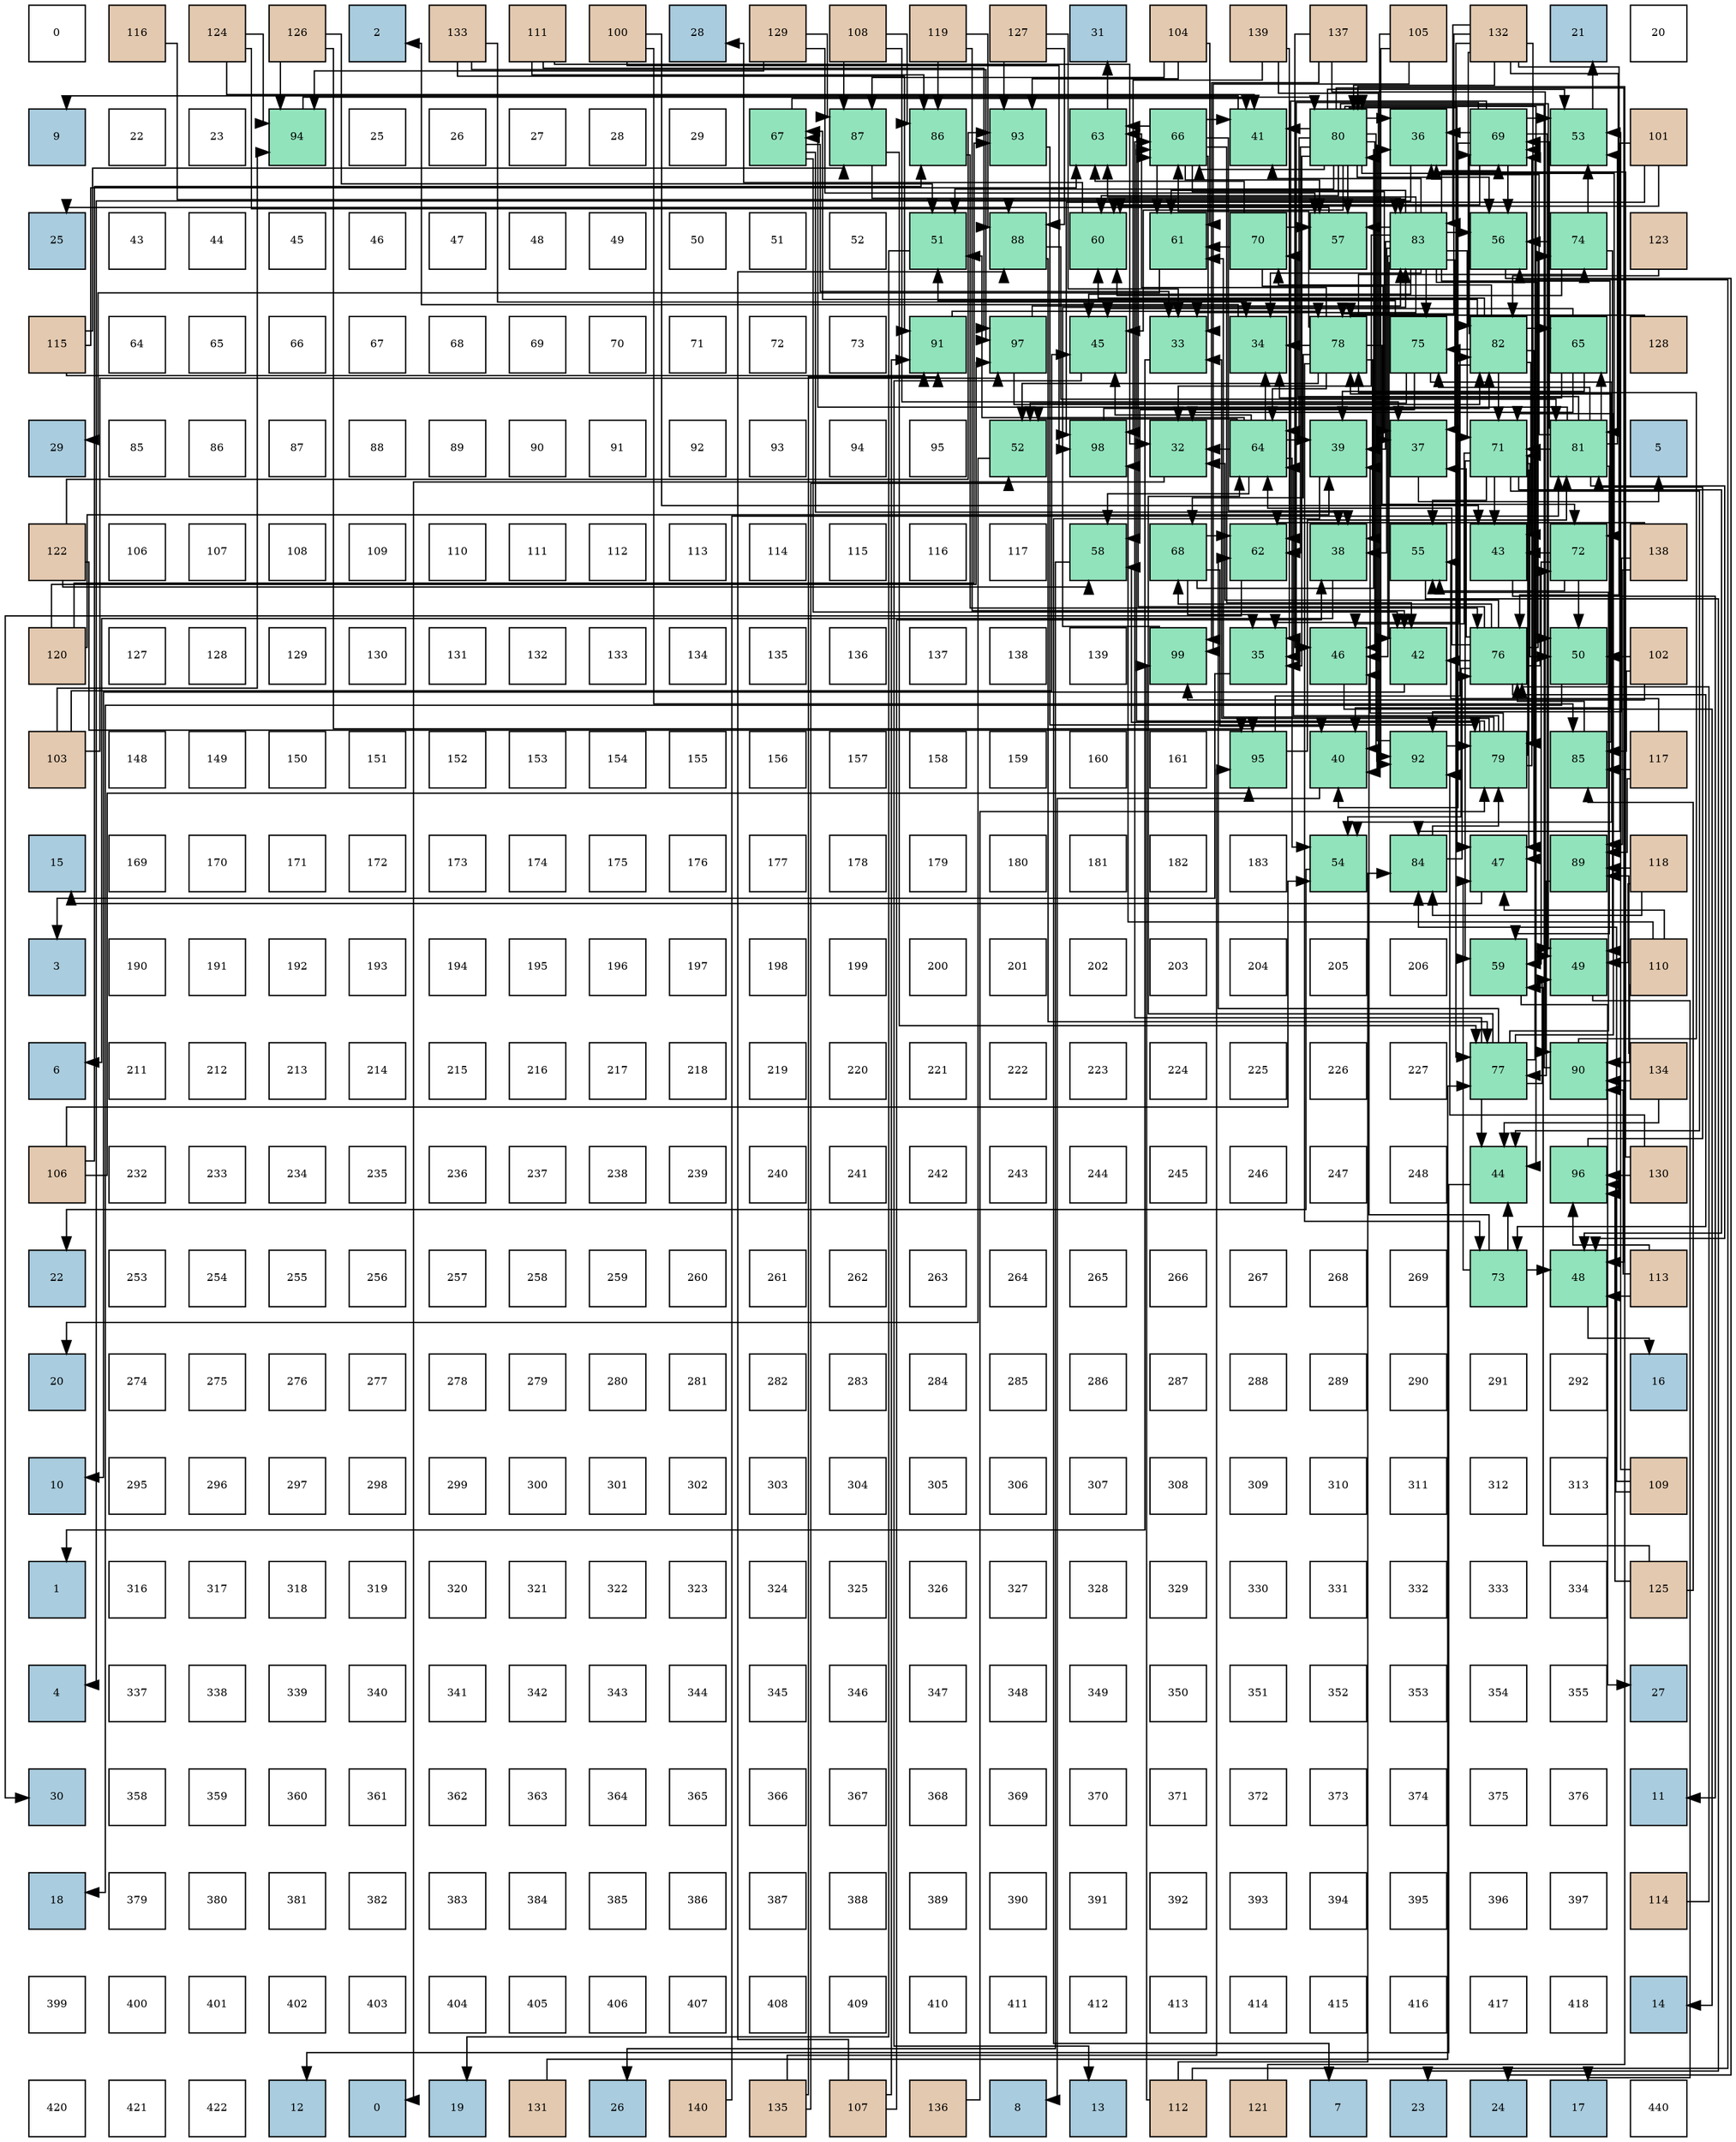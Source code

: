 digraph layout{
 rankdir=TB;
 splines=ortho;
 node [style=filled shape=square fixedsize=true width=0.6];
0[label="0", fontsize=8, fillcolor="#ffffff"];
1[label="116", fontsize=8, fillcolor="#e3c9af"];
2[label="124", fontsize=8, fillcolor="#e3c9af"];
3[label="126", fontsize=8, fillcolor="#e3c9af"];
4[label="2", fontsize=8, fillcolor="#a9ccde"];
5[label="133", fontsize=8, fillcolor="#e3c9af"];
6[label="111", fontsize=8, fillcolor="#e3c9af"];
7[label="100", fontsize=8, fillcolor="#e3c9af"];
8[label="28", fontsize=8, fillcolor="#a9ccde"];
9[label="129", fontsize=8, fillcolor="#e3c9af"];
10[label="108", fontsize=8, fillcolor="#e3c9af"];
11[label="119", fontsize=8, fillcolor="#e3c9af"];
12[label="127", fontsize=8, fillcolor="#e3c9af"];
13[label="31", fontsize=8, fillcolor="#a9ccde"];
14[label="104", fontsize=8, fillcolor="#e3c9af"];
15[label="139", fontsize=8, fillcolor="#e3c9af"];
16[label="137", fontsize=8, fillcolor="#e3c9af"];
17[label="105", fontsize=8, fillcolor="#e3c9af"];
18[label="132", fontsize=8, fillcolor="#e3c9af"];
19[label="21", fontsize=8, fillcolor="#a9ccde"];
20[label="20", fontsize=8, fillcolor="#ffffff"];
21[label="9", fontsize=8, fillcolor="#a9ccde"];
22[label="22", fontsize=8, fillcolor="#ffffff"];
23[label="23", fontsize=8, fillcolor="#ffffff"];
24[label="94", fontsize=8, fillcolor="#91e3bb"];
25[label="25", fontsize=8, fillcolor="#ffffff"];
26[label="26", fontsize=8, fillcolor="#ffffff"];
27[label="27", fontsize=8, fillcolor="#ffffff"];
28[label="28", fontsize=8, fillcolor="#ffffff"];
29[label="29", fontsize=8, fillcolor="#ffffff"];
30[label="67", fontsize=8, fillcolor="#91e3bb"];
31[label="87", fontsize=8, fillcolor="#91e3bb"];
32[label="86", fontsize=8, fillcolor="#91e3bb"];
33[label="93", fontsize=8, fillcolor="#91e3bb"];
34[label="63", fontsize=8, fillcolor="#91e3bb"];
35[label="66", fontsize=8, fillcolor="#91e3bb"];
36[label="41", fontsize=8, fillcolor="#91e3bb"];
37[label="80", fontsize=8, fillcolor="#91e3bb"];
38[label="36", fontsize=8, fillcolor="#91e3bb"];
39[label="69", fontsize=8, fillcolor="#91e3bb"];
40[label="53", fontsize=8, fillcolor="#91e3bb"];
41[label="101", fontsize=8, fillcolor="#e3c9af"];
42[label="25", fontsize=8, fillcolor="#a9ccde"];
43[label="43", fontsize=8, fillcolor="#ffffff"];
44[label="44", fontsize=8, fillcolor="#ffffff"];
45[label="45", fontsize=8, fillcolor="#ffffff"];
46[label="46", fontsize=8, fillcolor="#ffffff"];
47[label="47", fontsize=8, fillcolor="#ffffff"];
48[label="48", fontsize=8, fillcolor="#ffffff"];
49[label="49", fontsize=8, fillcolor="#ffffff"];
50[label="50", fontsize=8, fillcolor="#ffffff"];
51[label="51", fontsize=8, fillcolor="#ffffff"];
52[label="52", fontsize=8, fillcolor="#ffffff"];
53[label="51", fontsize=8, fillcolor="#91e3bb"];
54[label="88", fontsize=8, fillcolor="#91e3bb"];
55[label="60", fontsize=8, fillcolor="#91e3bb"];
56[label="61", fontsize=8, fillcolor="#91e3bb"];
57[label="70", fontsize=8, fillcolor="#91e3bb"];
58[label="57", fontsize=8, fillcolor="#91e3bb"];
59[label="83", fontsize=8, fillcolor="#91e3bb"];
60[label="56", fontsize=8, fillcolor="#91e3bb"];
61[label="74", fontsize=8, fillcolor="#91e3bb"];
62[label="123", fontsize=8, fillcolor="#e3c9af"];
63[label="115", fontsize=8, fillcolor="#e3c9af"];
64[label="64", fontsize=8, fillcolor="#ffffff"];
65[label="65", fontsize=8, fillcolor="#ffffff"];
66[label="66", fontsize=8, fillcolor="#ffffff"];
67[label="67", fontsize=8, fillcolor="#ffffff"];
68[label="68", fontsize=8, fillcolor="#ffffff"];
69[label="69", fontsize=8, fillcolor="#ffffff"];
70[label="70", fontsize=8, fillcolor="#ffffff"];
71[label="71", fontsize=8, fillcolor="#ffffff"];
72[label="72", fontsize=8, fillcolor="#ffffff"];
73[label="73", fontsize=8, fillcolor="#ffffff"];
74[label="91", fontsize=8, fillcolor="#91e3bb"];
75[label="97", fontsize=8, fillcolor="#91e3bb"];
76[label="45", fontsize=8, fillcolor="#91e3bb"];
77[label="33", fontsize=8, fillcolor="#91e3bb"];
78[label="34", fontsize=8, fillcolor="#91e3bb"];
79[label="78", fontsize=8, fillcolor="#91e3bb"];
80[label="75", fontsize=8, fillcolor="#91e3bb"];
81[label="82", fontsize=8, fillcolor="#91e3bb"];
82[label="65", fontsize=8, fillcolor="#91e3bb"];
83[label="128", fontsize=8, fillcolor="#e3c9af"];
84[label="29", fontsize=8, fillcolor="#a9ccde"];
85[label="85", fontsize=8, fillcolor="#ffffff"];
86[label="86", fontsize=8, fillcolor="#ffffff"];
87[label="87", fontsize=8, fillcolor="#ffffff"];
88[label="88", fontsize=8, fillcolor="#ffffff"];
89[label="89", fontsize=8, fillcolor="#ffffff"];
90[label="90", fontsize=8, fillcolor="#ffffff"];
91[label="91", fontsize=8, fillcolor="#ffffff"];
92[label="92", fontsize=8, fillcolor="#ffffff"];
93[label="93", fontsize=8, fillcolor="#ffffff"];
94[label="94", fontsize=8, fillcolor="#ffffff"];
95[label="95", fontsize=8, fillcolor="#ffffff"];
96[label="52", fontsize=8, fillcolor="#91e3bb"];
97[label="98", fontsize=8, fillcolor="#91e3bb"];
98[label="32", fontsize=8, fillcolor="#91e3bb"];
99[label="64", fontsize=8, fillcolor="#91e3bb"];
100[label="39", fontsize=8, fillcolor="#91e3bb"];
101[label="37", fontsize=8, fillcolor="#91e3bb"];
102[label="71", fontsize=8, fillcolor="#91e3bb"];
103[label="81", fontsize=8, fillcolor="#91e3bb"];
104[label="5", fontsize=8, fillcolor="#a9ccde"];
105[label="122", fontsize=8, fillcolor="#e3c9af"];
106[label="106", fontsize=8, fillcolor="#ffffff"];
107[label="107", fontsize=8, fillcolor="#ffffff"];
108[label="108", fontsize=8, fillcolor="#ffffff"];
109[label="109", fontsize=8, fillcolor="#ffffff"];
110[label="110", fontsize=8, fillcolor="#ffffff"];
111[label="111", fontsize=8, fillcolor="#ffffff"];
112[label="112", fontsize=8, fillcolor="#ffffff"];
113[label="113", fontsize=8, fillcolor="#ffffff"];
114[label="114", fontsize=8, fillcolor="#ffffff"];
115[label="115", fontsize=8, fillcolor="#ffffff"];
116[label="116", fontsize=8, fillcolor="#ffffff"];
117[label="117", fontsize=8, fillcolor="#ffffff"];
118[label="58", fontsize=8, fillcolor="#91e3bb"];
119[label="68", fontsize=8, fillcolor="#91e3bb"];
120[label="62", fontsize=8, fillcolor="#91e3bb"];
121[label="38", fontsize=8, fillcolor="#91e3bb"];
122[label="55", fontsize=8, fillcolor="#91e3bb"];
123[label="43", fontsize=8, fillcolor="#91e3bb"];
124[label="72", fontsize=8, fillcolor="#91e3bb"];
125[label="138", fontsize=8, fillcolor="#e3c9af"];
126[label="120", fontsize=8, fillcolor="#e3c9af"];
127[label="127", fontsize=8, fillcolor="#ffffff"];
128[label="128", fontsize=8, fillcolor="#ffffff"];
129[label="129", fontsize=8, fillcolor="#ffffff"];
130[label="130", fontsize=8, fillcolor="#ffffff"];
131[label="131", fontsize=8, fillcolor="#ffffff"];
132[label="132", fontsize=8, fillcolor="#ffffff"];
133[label="133", fontsize=8, fillcolor="#ffffff"];
134[label="134", fontsize=8, fillcolor="#ffffff"];
135[label="135", fontsize=8, fillcolor="#ffffff"];
136[label="136", fontsize=8, fillcolor="#ffffff"];
137[label="137", fontsize=8, fillcolor="#ffffff"];
138[label="138", fontsize=8, fillcolor="#ffffff"];
139[label="139", fontsize=8, fillcolor="#ffffff"];
140[label="99", fontsize=8, fillcolor="#91e3bb"];
141[label="35", fontsize=8, fillcolor="#91e3bb"];
142[label="46", fontsize=8, fillcolor="#91e3bb"];
143[label="42", fontsize=8, fillcolor="#91e3bb"];
144[label="76", fontsize=8, fillcolor="#91e3bb"];
145[label="50", fontsize=8, fillcolor="#91e3bb"];
146[label="102", fontsize=8, fillcolor="#e3c9af"];
147[label="103", fontsize=8, fillcolor="#e3c9af"];
148[label="148", fontsize=8, fillcolor="#ffffff"];
149[label="149", fontsize=8, fillcolor="#ffffff"];
150[label="150", fontsize=8, fillcolor="#ffffff"];
151[label="151", fontsize=8, fillcolor="#ffffff"];
152[label="152", fontsize=8, fillcolor="#ffffff"];
153[label="153", fontsize=8, fillcolor="#ffffff"];
154[label="154", fontsize=8, fillcolor="#ffffff"];
155[label="155", fontsize=8, fillcolor="#ffffff"];
156[label="156", fontsize=8, fillcolor="#ffffff"];
157[label="157", fontsize=8, fillcolor="#ffffff"];
158[label="158", fontsize=8, fillcolor="#ffffff"];
159[label="159", fontsize=8, fillcolor="#ffffff"];
160[label="160", fontsize=8, fillcolor="#ffffff"];
161[label="161", fontsize=8, fillcolor="#ffffff"];
162[label="95", fontsize=8, fillcolor="#91e3bb"];
163[label="40", fontsize=8, fillcolor="#91e3bb"];
164[label="92", fontsize=8, fillcolor="#91e3bb"];
165[label="79", fontsize=8, fillcolor="#91e3bb"];
166[label="85", fontsize=8, fillcolor="#91e3bb"];
167[label="117", fontsize=8, fillcolor="#e3c9af"];
168[label="15", fontsize=8, fillcolor="#a9ccde"];
169[label="169", fontsize=8, fillcolor="#ffffff"];
170[label="170", fontsize=8, fillcolor="#ffffff"];
171[label="171", fontsize=8, fillcolor="#ffffff"];
172[label="172", fontsize=8, fillcolor="#ffffff"];
173[label="173", fontsize=8, fillcolor="#ffffff"];
174[label="174", fontsize=8, fillcolor="#ffffff"];
175[label="175", fontsize=8, fillcolor="#ffffff"];
176[label="176", fontsize=8, fillcolor="#ffffff"];
177[label="177", fontsize=8, fillcolor="#ffffff"];
178[label="178", fontsize=8, fillcolor="#ffffff"];
179[label="179", fontsize=8, fillcolor="#ffffff"];
180[label="180", fontsize=8, fillcolor="#ffffff"];
181[label="181", fontsize=8, fillcolor="#ffffff"];
182[label="182", fontsize=8, fillcolor="#ffffff"];
183[label="183", fontsize=8, fillcolor="#ffffff"];
184[label="54", fontsize=8, fillcolor="#91e3bb"];
185[label="84", fontsize=8, fillcolor="#91e3bb"];
186[label="47", fontsize=8, fillcolor="#91e3bb"];
187[label="89", fontsize=8, fillcolor="#91e3bb"];
188[label="118", fontsize=8, fillcolor="#e3c9af"];
189[label="3", fontsize=8, fillcolor="#a9ccde"];
190[label="190", fontsize=8, fillcolor="#ffffff"];
191[label="191", fontsize=8, fillcolor="#ffffff"];
192[label="192", fontsize=8, fillcolor="#ffffff"];
193[label="193", fontsize=8, fillcolor="#ffffff"];
194[label="194", fontsize=8, fillcolor="#ffffff"];
195[label="195", fontsize=8, fillcolor="#ffffff"];
196[label="196", fontsize=8, fillcolor="#ffffff"];
197[label="197", fontsize=8, fillcolor="#ffffff"];
198[label="198", fontsize=8, fillcolor="#ffffff"];
199[label="199", fontsize=8, fillcolor="#ffffff"];
200[label="200", fontsize=8, fillcolor="#ffffff"];
201[label="201", fontsize=8, fillcolor="#ffffff"];
202[label="202", fontsize=8, fillcolor="#ffffff"];
203[label="203", fontsize=8, fillcolor="#ffffff"];
204[label="204", fontsize=8, fillcolor="#ffffff"];
205[label="205", fontsize=8, fillcolor="#ffffff"];
206[label="206", fontsize=8, fillcolor="#ffffff"];
207[label="59", fontsize=8, fillcolor="#91e3bb"];
208[label="49", fontsize=8, fillcolor="#91e3bb"];
209[label="110", fontsize=8, fillcolor="#e3c9af"];
210[label="6", fontsize=8, fillcolor="#a9ccde"];
211[label="211", fontsize=8, fillcolor="#ffffff"];
212[label="212", fontsize=8, fillcolor="#ffffff"];
213[label="213", fontsize=8, fillcolor="#ffffff"];
214[label="214", fontsize=8, fillcolor="#ffffff"];
215[label="215", fontsize=8, fillcolor="#ffffff"];
216[label="216", fontsize=8, fillcolor="#ffffff"];
217[label="217", fontsize=8, fillcolor="#ffffff"];
218[label="218", fontsize=8, fillcolor="#ffffff"];
219[label="219", fontsize=8, fillcolor="#ffffff"];
220[label="220", fontsize=8, fillcolor="#ffffff"];
221[label="221", fontsize=8, fillcolor="#ffffff"];
222[label="222", fontsize=8, fillcolor="#ffffff"];
223[label="223", fontsize=8, fillcolor="#ffffff"];
224[label="224", fontsize=8, fillcolor="#ffffff"];
225[label="225", fontsize=8, fillcolor="#ffffff"];
226[label="226", fontsize=8, fillcolor="#ffffff"];
227[label="227", fontsize=8, fillcolor="#ffffff"];
228[label="77", fontsize=8, fillcolor="#91e3bb"];
229[label="90", fontsize=8, fillcolor="#91e3bb"];
230[label="134", fontsize=8, fillcolor="#e3c9af"];
231[label="106", fontsize=8, fillcolor="#e3c9af"];
232[label="232", fontsize=8, fillcolor="#ffffff"];
233[label="233", fontsize=8, fillcolor="#ffffff"];
234[label="234", fontsize=8, fillcolor="#ffffff"];
235[label="235", fontsize=8, fillcolor="#ffffff"];
236[label="236", fontsize=8, fillcolor="#ffffff"];
237[label="237", fontsize=8, fillcolor="#ffffff"];
238[label="238", fontsize=8, fillcolor="#ffffff"];
239[label="239", fontsize=8, fillcolor="#ffffff"];
240[label="240", fontsize=8, fillcolor="#ffffff"];
241[label="241", fontsize=8, fillcolor="#ffffff"];
242[label="242", fontsize=8, fillcolor="#ffffff"];
243[label="243", fontsize=8, fillcolor="#ffffff"];
244[label="244", fontsize=8, fillcolor="#ffffff"];
245[label="245", fontsize=8, fillcolor="#ffffff"];
246[label="246", fontsize=8, fillcolor="#ffffff"];
247[label="247", fontsize=8, fillcolor="#ffffff"];
248[label="248", fontsize=8, fillcolor="#ffffff"];
249[label="44", fontsize=8, fillcolor="#91e3bb"];
250[label="96", fontsize=8, fillcolor="#91e3bb"];
251[label="130", fontsize=8, fillcolor="#e3c9af"];
252[label="22", fontsize=8, fillcolor="#a9ccde"];
253[label="253", fontsize=8, fillcolor="#ffffff"];
254[label="254", fontsize=8, fillcolor="#ffffff"];
255[label="255", fontsize=8, fillcolor="#ffffff"];
256[label="256", fontsize=8, fillcolor="#ffffff"];
257[label="257", fontsize=8, fillcolor="#ffffff"];
258[label="258", fontsize=8, fillcolor="#ffffff"];
259[label="259", fontsize=8, fillcolor="#ffffff"];
260[label="260", fontsize=8, fillcolor="#ffffff"];
261[label="261", fontsize=8, fillcolor="#ffffff"];
262[label="262", fontsize=8, fillcolor="#ffffff"];
263[label="263", fontsize=8, fillcolor="#ffffff"];
264[label="264", fontsize=8, fillcolor="#ffffff"];
265[label="265", fontsize=8, fillcolor="#ffffff"];
266[label="266", fontsize=8, fillcolor="#ffffff"];
267[label="267", fontsize=8, fillcolor="#ffffff"];
268[label="268", fontsize=8, fillcolor="#ffffff"];
269[label="269", fontsize=8, fillcolor="#ffffff"];
270[label="73", fontsize=8, fillcolor="#91e3bb"];
271[label="48", fontsize=8, fillcolor="#91e3bb"];
272[label="113", fontsize=8, fillcolor="#e3c9af"];
273[label="20", fontsize=8, fillcolor="#a9ccde"];
274[label="274", fontsize=8, fillcolor="#ffffff"];
275[label="275", fontsize=8, fillcolor="#ffffff"];
276[label="276", fontsize=8, fillcolor="#ffffff"];
277[label="277", fontsize=8, fillcolor="#ffffff"];
278[label="278", fontsize=8, fillcolor="#ffffff"];
279[label="279", fontsize=8, fillcolor="#ffffff"];
280[label="280", fontsize=8, fillcolor="#ffffff"];
281[label="281", fontsize=8, fillcolor="#ffffff"];
282[label="282", fontsize=8, fillcolor="#ffffff"];
283[label="283", fontsize=8, fillcolor="#ffffff"];
284[label="284", fontsize=8, fillcolor="#ffffff"];
285[label="285", fontsize=8, fillcolor="#ffffff"];
286[label="286", fontsize=8, fillcolor="#ffffff"];
287[label="287", fontsize=8, fillcolor="#ffffff"];
288[label="288", fontsize=8, fillcolor="#ffffff"];
289[label="289", fontsize=8, fillcolor="#ffffff"];
290[label="290", fontsize=8, fillcolor="#ffffff"];
291[label="291", fontsize=8, fillcolor="#ffffff"];
292[label="292", fontsize=8, fillcolor="#ffffff"];
293[label="16", fontsize=8, fillcolor="#a9ccde"];
294[label="10", fontsize=8, fillcolor="#a9ccde"];
295[label="295", fontsize=8, fillcolor="#ffffff"];
296[label="296", fontsize=8, fillcolor="#ffffff"];
297[label="297", fontsize=8, fillcolor="#ffffff"];
298[label="298", fontsize=8, fillcolor="#ffffff"];
299[label="299", fontsize=8, fillcolor="#ffffff"];
300[label="300", fontsize=8, fillcolor="#ffffff"];
301[label="301", fontsize=8, fillcolor="#ffffff"];
302[label="302", fontsize=8, fillcolor="#ffffff"];
303[label="303", fontsize=8, fillcolor="#ffffff"];
304[label="304", fontsize=8, fillcolor="#ffffff"];
305[label="305", fontsize=8, fillcolor="#ffffff"];
306[label="306", fontsize=8, fillcolor="#ffffff"];
307[label="307", fontsize=8, fillcolor="#ffffff"];
308[label="308", fontsize=8, fillcolor="#ffffff"];
309[label="309", fontsize=8, fillcolor="#ffffff"];
310[label="310", fontsize=8, fillcolor="#ffffff"];
311[label="311", fontsize=8, fillcolor="#ffffff"];
312[label="312", fontsize=8, fillcolor="#ffffff"];
313[label="313", fontsize=8, fillcolor="#ffffff"];
314[label="109", fontsize=8, fillcolor="#e3c9af"];
315[label="1", fontsize=8, fillcolor="#a9ccde"];
316[label="316", fontsize=8, fillcolor="#ffffff"];
317[label="317", fontsize=8, fillcolor="#ffffff"];
318[label="318", fontsize=8, fillcolor="#ffffff"];
319[label="319", fontsize=8, fillcolor="#ffffff"];
320[label="320", fontsize=8, fillcolor="#ffffff"];
321[label="321", fontsize=8, fillcolor="#ffffff"];
322[label="322", fontsize=8, fillcolor="#ffffff"];
323[label="323", fontsize=8, fillcolor="#ffffff"];
324[label="324", fontsize=8, fillcolor="#ffffff"];
325[label="325", fontsize=8, fillcolor="#ffffff"];
326[label="326", fontsize=8, fillcolor="#ffffff"];
327[label="327", fontsize=8, fillcolor="#ffffff"];
328[label="328", fontsize=8, fillcolor="#ffffff"];
329[label="329", fontsize=8, fillcolor="#ffffff"];
330[label="330", fontsize=8, fillcolor="#ffffff"];
331[label="331", fontsize=8, fillcolor="#ffffff"];
332[label="332", fontsize=8, fillcolor="#ffffff"];
333[label="333", fontsize=8, fillcolor="#ffffff"];
334[label="334", fontsize=8, fillcolor="#ffffff"];
335[label="125", fontsize=8, fillcolor="#e3c9af"];
336[label="4", fontsize=8, fillcolor="#a9ccde"];
337[label="337", fontsize=8, fillcolor="#ffffff"];
338[label="338", fontsize=8, fillcolor="#ffffff"];
339[label="339", fontsize=8, fillcolor="#ffffff"];
340[label="340", fontsize=8, fillcolor="#ffffff"];
341[label="341", fontsize=8, fillcolor="#ffffff"];
342[label="342", fontsize=8, fillcolor="#ffffff"];
343[label="343", fontsize=8, fillcolor="#ffffff"];
344[label="344", fontsize=8, fillcolor="#ffffff"];
345[label="345", fontsize=8, fillcolor="#ffffff"];
346[label="346", fontsize=8, fillcolor="#ffffff"];
347[label="347", fontsize=8, fillcolor="#ffffff"];
348[label="348", fontsize=8, fillcolor="#ffffff"];
349[label="349", fontsize=8, fillcolor="#ffffff"];
350[label="350", fontsize=8, fillcolor="#ffffff"];
351[label="351", fontsize=8, fillcolor="#ffffff"];
352[label="352", fontsize=8, fillcolor="#ffffff"];
353[label="353", fontsize=8, fillcolor="#ffffff"];
354[label="354", fontsize=8, fillcolor="#ffffff"];
355[label="355", fontsize=8, fillcolor="#ffffff"];
356[label="27", fontsize=8, fillcolor="#a9ccde"];
357[label="30", fontsize=8, fillcolor="#a9ccde"];
358[label="358", fontsize=8, fillcolor="#ffffff"];
359[label="359", fontsize=8, fillcolor="#ffffff"];
360[label="360", fontsize=8, fillcolor="#ffffff"];
361[label="361", fontsize=8, fillcolor="#ffffff"];
362[label="362", fontsize=8, fillcolor="#ffffff"];
363[label="363", fontsize=8, fillcolor="#ffffff"];
364[label="364", fontsize=8, fillcolor="#ffffff"];
365[label="365", fontsize=8, fillcolor="#ffffff"];
366[label="366", fontsize=8, fillcolor="#ffffff"];
367[label="367", fontsize=8, fillcolor="#ffffff"];
368[label="368", fontsize=8, fillcolor="#ffffff"];
369[label="369", fontsize=8, fillcolor="#ffffff"];
370[label="370", fontsize=8, fillcolor="#ffffff"];
371[label="371", fontsize=8, fillcolor="#ffffff"];
372[label="372", fontsize=8, fillcolor="#ffffff"];
373[label="373", fontsize=8, fillcolor="#ffffff"];
374[label="374", fontsize=8, fillcolor="#ffffff"];
375[label="375", fontsize=8, fillcolor="#ffffff"];
376[label="376", fontsize=8, fillcolor="#ffffff"];
377[label="11", fontsize=8, fillcolor="#a9ccde"];
378[label="18", fontsize=8, fillcolor="#a9ccde"];
379[label="379", fontsize=8, fillcolor="#ffffff"];
380[label="380", fontsize=8, fillcolor="#ffffff"];
381[label="381", fontsize=8, fillcolor="#ffffff"];
382[label="382", fontsize=8, fillcolor="#ffffff"];
383[label="383", fontsize=8, fillcolor="#ffffff"];
384[label="384", fontsize=8, fillcolor="#ffffff"];
385[label="385", fontsize=8, fillcolor="#ffffff"];
386[label="386", fontsize=8, fillcolor="#ffffff"];
387[label="387", fontsize=8, fillcolor="#ffffff"];
388[label="388", fontsize=8, fillcolor="#ffffff"];
389[label="389", fontsize=8, fillcolor="#ffffff"];
390[label="390", fontsize=8, fillcolor="#ffffff"];
391[label="391", fontsize=8, fillcolor="#ffffff"];
392[label="392", fontsize=8, fillcolor="#ffffff"];
393[label="393", fontsize=8, fillcolor="#ffffff"];
394[label="394", fontsize=8, fillcolor="#ffffff"];
395[label="395", fontsize=8, fillcolor="#ffffff"];
396[label="396", fontsize=8, fillcolor="#ffffff"];
397[label="397", fontsize=8, fillcolor="#ffffff"];
398[label="114", fontsize=8, fillcolor="#e3c9af"];
399[label="399", fontsize=8, fillcolor="#ffffff"];
400[label="400", fontsize=8, fillcolor="#ffffff"];
401[label="401", fontsize=8, fillcolor="#ffffff"];
402[label="402", fontsize=8, fillcolor="#ffffff"];
403[label="403", fontsize=8, fillcolor="#ffffff"];
404[label="404", fontsize=8, fillcolor="#ffffff"];
405[label="405", fontsize=8, fillcolor="#ffffff"];
406[label="406", fontsize=8, fillcolor="#ffffff"];
407[label="407", fontsize=8, fillcolor="#ffffff"];
408[label="408", fontsize=8, fillcolor="#ffffff"];
409[label="409", fontsize=8, fillcolor="#ffffff"];
410[label="410", fontsize=8, fillcolor="#ffffff"];
411[label="411", fontsize=8, fillcolor="#ffffff"];
412[label="412", fontsize=8, fillcolor="#ffffff"];
413[label="413", fontsize=8, fillcolor="#ffffff"];
414[label="414", fontsize=8, fillcolor="#ffffff"];
415[label="415", fontsize=8, fillcolor="#ffffff"];
416[label="416", fontsize=8, fillcolor="#ffffff"];
417[label="417", fontsize=8, fillcolor="#ffffff"];
418[label="418", fontsize=8, fillcolor="#ffffff"];
419[label="14", fontsize=8, fillcolor="#a9ccde"];
420[label="420", fontsize=8, fillcolor="#ffffff"];
421[label="421", fontsize=8, fillcolor="#ffffff"];
422[label="422", fontsize=8, fillcolor="#ffffff"];
423[label="12", fontsize=8, fillcolor="#a9ccde"];
424[label="0", fontsize=8, fillcolor="#a9ccde"];
425[label="19", fontsize=8, fillcolor="#a9ccde"];
426[label="131", fontsize=8, fillcolor="#e3c9af"];
427[label="26", fontsize=8, fillcolor="#a9ccde"];
428[label="140", fontsize=8, fillcolor="#e3c9af"];
429[label="135", fontsize=8, fillcolor="#e3c9af"];
430[label="107", fontsize=8, fillcolor="#e3c9af"];
431[label="136", fontsize=8, fillcolor="#e3c9af"];
432[label="8", fontsize=8, fillcolor="#a9ccde"];
433[label="13", fontsize=8, fillcolor="#a9ccde"];
434[label="112", fontsize=8, fillcolor="#e3c9af"];
435[label="121", fontsize=8, fillcolor="#e3c9af"];
436[label="7", fontsize=8, fillcolor="#a9ccde"];
437[label="23", fontsize=8, fillcolor="#a9ccde"];
438[label="24", fontsize=8, fillcolor="#a9ccde"];
439[label="17", fontsize=8, fillcolor="#a9ccde"];
440[label="440", fontsize=8, fillcolor="#ffffff"];
edge [constraint=false, style=vis];98 -> 424;
77 -> 315;
78 -> 4;
141 -> 189;
38 -> 336;
101 -> 104;
121 -> 210;
100 -> 436;
163 -> 432;
36 -> 21;
143 -> 294;
123 -> 377;
249 -> 423;
76 -> 433;
142 -> 419;
186 -> 168;
271 -> 293;
208 -> 439;
145 -> 378;
53 -> 425;
96 -> 273;
40 -> 19;
184 -> 252;
122 -> 437;
60 -> 438;
58 -> 42;
118 -> 427;
207 -> 356;
55 -> 8;
56 -> 84;
120 -> 357;
34 -> 13;
99 -> 98;
99 -> 78;
99 -> 100;
99 -> 76;
99 -> 53;
99 -> 96;
99 -> 184;
99 -> 118;
82 -> 98;
82 -> 78;
82 -> 100;
82 -> 76;
35 -> 77;
35 -> 101;
35 -> 121;
35 -> 36;
35 -> 143;
35 -> 58;
35 -> 56;
35 -> 34;
30 -> 77;
30 -> 121;
30 -> 36;
30 -> 143;
119 -> 141;
119 -> 38;
119 -> 163;
119 -> 120;
39 -> 141;
39 -> 38;
39 -> 163;
39 -> 208;
39 -> 40;
39 -> 60;
39 -> 55;
39 -> 120;
57 -> 101;
57 -> 58;
57 -> 56;
57 -> 34;
102 -> 123;
102 -> 249;
102 -> 142;
102 -> 186;
102 -> 271;
102 -> 145;
102 -> 122;
102 -> 207;
124 -> 123;
124 -> 145;
124 -> 122;
124 -> 207;
270 -> 249;
270 -> 142;
270 -> 186;
270 -> 271;
61 -> 208;
61 -> 40;
61 -> 60;
61 -> 55;
80 -> 53;
80 -> 96;
80 -> 184;
80 -> 118;
144 -> 98;
144 -> 101;
144 -> 143;
144 -> 184;
144 -> 99;
144 -> 35;
144 -> 119;
144 -> 124;
144 -> 270;
144 -> 61;
228 -> 249;
228 -> 208;
228 -> 122;
228 -> 120;
228 -> 99;
228 -> 35;
228 -> 39;
228 -> 102;
79 -> 78;
79 -> 121;
79 -> 96;
79 -> 34;
79 -> 99;
79 -> 35;
79 -> 119;
79 -> 124;
79 -> 270;
79 -> 61;
165 -> 77;
165 -> 100;
165 -> 118;
165 -> 56;
165 -> 99;
165 -> 35;
165 -> 39;
165 -> 102;
37 -> 141;
37 -> 38;
37 -> 163;
37 -> 36;
37 -> 249;
37 -> 76;
37 -> 142;
37 -> 186;
37 -> 271;
37 -> 208;
37 -> 53;
37 -> 40;
37 -> 60;
37 -> 58;
37 -> 55;
37 -> 120;
37 -> 99;
37 -> 35;
37 -> 124;
103 -> 38;
103 -> 271;
103 -> 40;
103 -> 207;
103 -> 82;
103 -> 30;
103 -> 39;
103 -> 57;
103 -> 102;
103 -> 80;
81 -> 141;
81 -> 123;
81 -> 186;
81 -> 55;
81 -> 82;
81 -> 30;
81 -> 39;
81 -> 57;
81 -> 102;
81 -> 80;
59 -> 98;
59 -> 77;
59 -> 78;
59 -> 101;
59 -> 121;
59 -> 100;
59 -> 163;
59 -> 36;
59 -> 143;
59 -> 76;
59 -> 142;
59 -> 145;
59 -> 60;
59 -> 58;
59 -> 56;
59 -> 34;
59 -> 39;
59 -> 102;
59 -> 80;
185 -> 144;
185 -> 165;
166 -> 144;
166 -> 79;
32 -> 144;
31 -> 228;
31 -> 59;
54 -> 228;
54 -> 103;
187 -> 228;
229 -> 79;
229 -> 37;
74 -> 79;
164 -> 165;
164 -> 37;
33 -> 165;
24 -> 37;
162 -> 103;
162 -> 81;
250 -> 103;
75 -> 81;
75 -> 59;
97 -> 81;
140 -> 59;
7 -> 123;
7 -> 166;
7 -> 97;
41 -> 55;
41 -> 185;
41 -> 97;
146 -> 145;
146 -> 166;
146 -> 140;
147 -> 76;
147 -> 24;
147 -> 75;
14 -> 56;
14 -> 31;
14 -> 33;
17 -> 163;
17 -> 164;
17 -> 140;
231 -> 184;
231 -> 32;
231 -> 162;
430 -> 121;
430 -> 54;
430 -> 74;
10 -> 101;
10 -> 32;
10 -> 31;
314 -> 40;
314 -> 185;
314 -> 250;
209 -> 186;
209 -> 229;
209 -> 97;
6 -> 98;
6 -> 32;
6 -> 75;
434 -> 60;
434 -> 185;
434 -> 140;
272 -> 271;
272 -> 229;
272 -> 250;
398 -> 144;
63 -> 34;
63 -> 31;
63 -> 74;
1 -> 59;
167 -> 122;
167 -> 166;
167 -> 187;
188 -> 208;
188 -> 185;
188 -> 187;
11 -> 143;
11 -> 32;
11 -> 54;
126 -> 100;
126 -> 33;
126 -> 75;
435 -> 37;
105 -> 118;
105 -> 33;
105 -> 162;
62 -> 81;
2 -> 36;
2 -> 54;
2 -> 24;
335 -> 207;
335 -> 166;
335 -> 250;
3 -> 53;
3 -> 24;
3 -> 162;
12 -> 77;
12 -> 54;
12 -> 33;
83 -> 79;
9 -> 58;
9 -> 31;
9 -> 24;
251 -> 38;
251 -> 164;
251 -> 250;
426 -> 228;
18 -> 144;
18 -> 228;
18 -> 79;
18 -> 165;
18 -> 37;
18 -> 103;
18 -> 81;
18 -> 59;
5 -> 78;
5 -> 74;
5 -> 75;
230 -> 249;
230 -> 187;
230 -> 229;
429 -> 96;
429 -> 74;
429 -> 162;
431 -> 165;
16 -> 142;
16 -> 229;
16 -> 140;
125 -> 120;
125 -> 187;
125 -> 164;
15 -> 141;
15 -> 164;
15 -> 97;
428 -> 103;
edge [constraint=true, style=invis];
0 -> 21 -> 42 -> 63 -> 84 -> 105 -> 126 -> 147 -> 168 -> 189 -> 210 -> 231 -> 252 -> 273 -> 294 -> 315 -> 336 -> 357 -> 378 -> 399 -> 420;
1 -> 22 -> 43 -> 64 -> 85 -> 106 -> 127 -> 148 -> 169 -> 190 -> 211 -> 232 -> 253 -> 274 -> 295 -> 316 -> 337 -> 358 -> 379 -> 400 -> 421;
2 -> 23 -> 44 -> 65 -> 86 -> 107 -> 128 -> 149 -> 170 -> 191 -> 212 -> 233 -> 254 -> 275 -> 296 -> 317 -> 338 -> 359 -> 380 -> 401 -> 422;
3 -> 24 -> 45 -> 66 -> 87 -> 108 -> 129 -> 150 -> 171 -> 192 -> 213 -> 234 -> 255 -> 276 -> 297 -> 318 -> 339 -> 360 -> 381 -> 402 -> 423;
4 -> 25 -> 46 -> 67 -> 88 -> 109 -> 130 -> 151 -> 172 -> 193 -> 214 -> 235 -> 256 -> 277 -> 298 -> 319 -> 340 -> 361 -> 382 -> 403 -> 424;
5 -> 26 -> 47 -> 68 -> 89 -> 110 -> 131 -> 152 -> 173 -> 194 -> 215 -> 236 -> 257 -> 278 -> 299 -> 320 -> 341 -> 362 -> 383 -> 404 -> 425;
6 -> 27 -> 48 -> 69 -> 90 -> 111 -> 132 -> 153 -> 174 -> 195 -> 216 -> 237 -> 258 -> 279 -> 300 -> 321 -> 342 -> 363 -> 384 -> 405 -> 426;
7 -> 28 -> 49 -> 70 -> 91 -> 112 -> 133 -> 154 -> 175 -> 196 -> 217 -> 238 -> 259 -> 280 -> 301 -> 322 -> 343 -> 364 -> 385 -> 406 -> 427;
8 -> 29 -> 50 -> 71 -> 92 -> 113 -> 134 -> 155 -> 176 -> 197 -> 218 -> 239 -> 260 -> 281 -> 302 -> 323 -> 344 -> 365 -> 386 -> 407 -> 428;
9 -> 30 -> 51 -> 72 -> 93 -> 114 -> 135 -> 156 -> 177 -> 198 -> 219 -> 240 -> 261 -> 282 -> 303 -> 324 -> 345 -> 366 -> 387 -> 408 -> 429;
10 -> 31 -> 52 -> 73 -> 94 -> 115 -> 136 -> 157 -> 178 -> 199 -> 220 -> 241 -> 262 -> 283 -> 304 -> 325 -> 346 -> 367 -> 388 -> 409 -> 430;
11 -> 32 -> 53 -> 74 -> 95 -> 116 -> 137 -> 158 -> 179 -> 200 -> 221 -> 242 -> 263 -> 284 -> 305 -> 326 -> 347 -> 368 -> 389 -> 410 -> 431;
12 -> 33 -> 54 -> 75 -> 96 -> 117 -> 138 -> 159 -> 180 -> 201 -> 222 -> 243 -> 264 -> 285 -> 306 -> 327 -> 348 -> 369 -> 390 -> 411 -> 432;
13 -> 34 -> 55 -> 76 -> 97 -> 118 -> 139 -> 160 -> 181 -> 202 -> 223 -> 244 -> 265 -> 286 -> 307 -> 328 -> 349 -> 370 -> 391 -> 412 -> 433;
14 -> 35 -> 56 -> 77 -> 98 -> 119 -> 140 -> 161 -> 182 -> 203 -> 224 -> 245 -> 266 -> 287 -> 308 -> 329 -> 350 -> 371 -> 392 -> 413 -> 434;
15 -> 36 -> 57 -> 78 -> 99 -> 120 -> 141 -> 162 -> 183 -> 204 -> 225 -> 246 -> 267 -> 288 -> 309 -> 330 -> 351 -> 372 -> 393 -> 414 -> 435;
16 -> 37 -> 58 -> 79 -> 100 -> 121 -> 142 -> 163 -> 184 -> 205 -> 226 -> 247 -> 268 -> 289 -> 310 -> 331 -> 352 -> 373 -> 394 -> 415 -> 436;
17 -> 38 -> 59 -> 80 -> 101 -> 122 -> 143 -> 164 -> 185 -> 206 -> 227 -> 248 -> 269 -> 290 -> 311 -> 332 -> 353 -> 374 -> 395 -> 416 -> 437;
18 -> 39 -> 60 -> 81 -> 102 -> 123 -> 144 -> 165 -> 186 -> 207 -> 228 -> 249 -> 270 -> 291 -> 312 -> 333 -> 354 -> 375 -> 396 -> 417 -> 438;
19 -> 40 -> 61 -> 82 -> 103 -> 124 -> 145 -> 166 -> 187 -> 208 -> 229 -> 250 -> 271 -> 292 -> 313 -> 334 -> 355 -> 376 -> 397 -> 418 -> 439;
20 -> 41 -> 62 -> 83 -> 104 -> 125 -> 146 -> 167 -> 188 -> 209 -> 230 -> 251 -> 272 -> 293 -> 314 -> 335 -> 356 -> 377 -> 398 -> 419 -> 440;
rank = same {0 -> 1 -> 2 -> 3 -> 4 -> 5 -> 6 -> 7 -> 8 -> 9 -> 10 -> 11 -> 12 -> 13 -> 14 -> 15 -> 16 -> 17 -> 18 -> 19 -> 20};
rank = same {21 -> 22 -> 23 -> 24 -> 25 -> 26 -> 27 -> 28 -> 29 -> 30 -> 31 -> 32 -> 33 -> 34 -> 35 -> 36 -> 37 -> 38 -> 39 -> 40 -> 41};
rank = same {42 -> 43 -> 44 -> 45 -> 46 -> 47 -> 48 -> 49 -> 50 -> 51 -> 52 -> 53 -> 54 -> 55 -> 56 -> 57 -> 58 -> 59 -> 60 -> 61 -> 62};
rank = same {63 -> 64 -> 65 -> 66 -> 67 -> 68 -> 69 -> 70 -> 71 -> 72 -> 73 -> 74 -> 75 -> 76 -> 77 -> 78 -> 79 -> 80 -> 81 -> 82 -> 83};
rank = same {84 -> 85 -> 86 -> 87 -> 88 -> 89 -> 90 -> 91 -> 92 -> 93 -> 94 -> 95 -> 96 -> 97 -> 98 -> 99 -> 100 -> 101 -> 102 -> 103 -> 104};
rank = same {105 -> 106 -> 107 -> 108 -> 109 -> 110 -> 111 -> 112 -> 113 -> 114 -> 115 -> 116 -> 117 -> 118 -> 119 -> 120 -> 121 -> 122 -> 123 -> 124 -> 125};
rank = same {126 -> 127 -> 128 -> 129 -> 130 -> 131 -> 132 -> 133 -> 134 -> 135 -> 136 -> 137 -> 138 -> 139 -> 140 -> 141 -> 142 -> 143 -> 144 -> 145 -> 146};
rank = same {147 -> 148 -> 149 -> 150 -> 151 -> 152 -> 153 -> 154 -> 155 -> 156 -> 157 -> 158 -> 159 -> 160 -> 161 -> 162 -> 163 -> 164 -> 165 -> 166 -> 167};
rank = same {168 -> 169 -> 170 -> 171 -> 172 -> 173 -> 174 -> 175 -> 176 -> 177 -> 178 -> 179 -> 180 -> 181 -> 182 -> 183 -> 184 -> 185 -> 186 -> 187 -> 188};
rank = same {189 -> 190 -> 191 -> 192 -> 193 -> 194 -> 195 -> 196 -> 197 -> 198 -> 199 -> 200 -> 201 -> 202 -> 203 -> 204 -> 205 -> 206 -> 207 -> 208 -> 209};
rank = same {210 -> 211 -> 212 -> 213 -> 214 -> 215 -> 216 -> 217 -> 218 -> 219 -> 220 -> 221 -> 222 -> 223 -> 224 -> 225 -> 226 -> 227 -> 228 -> 229 -> 230};
rank = same {231 -> 232 -> 233 -> 234 -> 235 -> 236 -> 237 -> 238 -> 239 -> 240 -> 241 -> 242 -> 243 -> 244 -> 245 -> 246 -> 247 -> 248 -> 249 -> 250 -> 251};
rank = same {252 -> 253 -> 254 -> 255 -> 256 -> 257 -> 258 -> 259 -> 260 -> 261 -> 262 -> 263 -> 264 -> 265 -> 266 -> 267 -> 268 -> 269 -> 270 -> 271 -> 272};
rank = same {273 -> 274 -> 275 -> 276 -> 277 -> 278 -> 279 -> 280 -> 281 -> 282 -> 283 -> 284 -> 285 -> 286 -> 287 -> 288 -> 289 -> 290 -> 291 -> 292 -> 293};
rank = same {294 -> 295 -> 296 -> 297 -> 298 -> 299 -> 300 -> 301 -> 302 -> 303 -> 304 -> 305 -> 306 -> 307 -> 308 -> 309 -> 310 -> 311 -> 312 -> 313 -> 314};
rank = same {315 -> 316 -> 317 -> 318 -> 319 -> 320 -> 321 -> 322 -> 323 -> 324 -> 325 -> 326 -> 327 -> 328 -> 329 -> 330 -> 331 -> 332 -> 333 -> 334 -> 335};
rank = same {336 -> 337 -> 338 -> 339 -> 340 -> 341 -> 342 -> 343 -> 344 -> 345 -> 346 -> 347 -> 348 -> 349 -> 350 -> 351 -> 352 -> 353 -> 354 -> 355 -> 356};
rank = same {357 -> 358 -> 359 -> 360 -> 361 -> 362 -> 363 -> 364 -> 365 -> 366 -> 367 -> 368 -> 369 -> 370 -> 371 -> 372 -> 373 -> 374 -> 375 -> 376 -> 377};
rank = same {378 -> 379 -> 380 -> 381 -> 382 -> 383 -> 384 -> 385 -> 386 -> 387 -> 388 -> 389 -> 390 -> 391 -> 392 -> 393 -> 394 -> 395 -> 396 -> 397 -> 398};
rank = same {399 -> 400 -> 401 -> 402 -> 403 -> 404 -> 405 -> 406 -> 407 -> 408 -> 409 -> 410 -> 411 -> 412 -> 413 -> 414 -> 415 -> 416 -> 417 -> 418 -> 419};
rank = same {420 -> 421 -> 422 -> 423 -> 424 -> 425 -> 426 -> 427 -> 428 -> 429 -> 430 -> 431 -> 432 -> 433 -> 434 -> 435 -> 436 -> 437 -> 438 -> 439 -> 440};
}